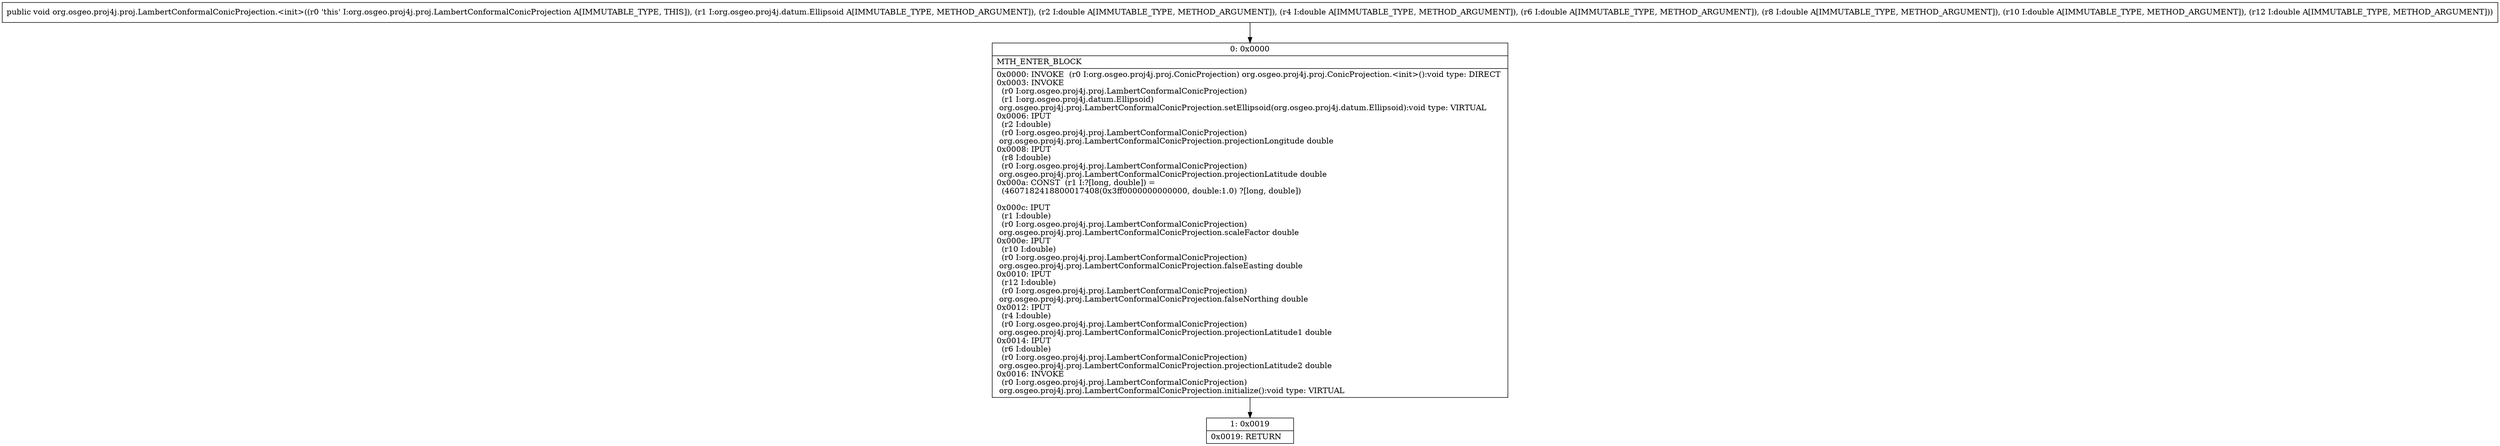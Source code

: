 digraph "CFG fororg.osgeo.proj4j.proj.LambertConformalConicProjection.\<init\>(Lorg\/osgeo\/proj4j\/datum\/Ellipsoid;DDDDDD)V" {
Node_0 [shape=record,label="{0\:\ 0x0000|MTH_ENTER_BLOCK\l|0x0000: INVOKE  (r0 I:org.osgeo.proj4j.proj.ConicProjection) org.osgeo.proj4j.proj.ConicProjection.\<init\>():void type: DIRECT \l0x0003: INVOKE  \l  (r0 I:org.osgeo.proj4j.proj.LambertConformalConicProjection)\l  (r1 I:org.osgeo.proj4j.datum.Ellipsoid)\l org.osgeo.proj4j.proj.LambertConformalConicProjection.setEllipsoid(org.osgeo.proj4j.datum.Ellipsoid):void type: VIRTUAL \l0x0006: IPUT  \l  (r2 I:double)\l  (r0 I:org.osgeo.proj4j.proj.LambertConformalConicProjection)\l org.osgeo.proj4j.proj.LambertConformalConicProjection.projectionLongitude double \l0x0008: IPUT  \l  (r8 I:double)\l  (r0 I:org.osgeo.proj4j.proj.LambertConformalConicProjection)\l org.osgeo.proj4j.proj.LambertConformalConicProjection.projectionLatitude double \l0x000a: CONST  (r1 I:?[long, double]) = \l  (4607182418800017408(0x3ff0000000000000, double:1.0) ?[long, double])\l \l0x000c: IPUT  \l  (r1 I:double)\l  (r0 I:org.osgeo.proj4j.proj.LambertConformalConicProjection)\l org.osgeo.proj4j.proj.LambertConformalConicProjection.scaleFactor double \l0x000e: IPUT  \l  (r10 I:double)\l  (r0 I:org.osgeo.proj4j.proj.LambertConformalConicProjection)\l org.osgeo.proj4j.proj.LambertConformalConicProjection.falseEasting double \l0x0010: IPUT  \l  (r12 I:double)\l  (r0 I:org.osgeo.proj4j.proj.LambertConformalConicProjection)\l org.osgeo.proj4j.proj.LambertConformalConicProjection.falseNorthing double \l0x0012: IPUT  \l  (r4 I:double)\l  (r0 I:org.osgeo.proj4j.proj.LambertConformalConicProjection)\l org.osgeo.proj4j.proj.LambertConformalConicProjection.projectionLatitude1 double \l0x0014: IPUT  \l  (r6 I:double)\l  (r0 I:org.osgeo.proj4j.proj.LambertConformalConicProjection)\l org.osgeo.proj4j.proj.LambertConformalConicProjection.projectionLatitude2 double \l0x0016: INVOKE  \l  (r0 I:org.osgeo.proj4j.proj.LambertConformalConicProjection)\l org.osgeo.proj4j.proj.LambertConformalConicProjection.initialize():void type: VIRTUAL \l}"];
Node_1 [shape=record,label="{1\:\ 0x0019|0x0019: RETURN   \l}"];
MethodNode[shape=record,label="{public void org.osgeo.proj4j.proj.LambertConformalConicProjection.\<init\>((r0 'this' I:org.osgeo.proj4j.proj.LambertConformalConicProjection A[IMMUTABLE_TYPE, THIS]), (r1 I:org.osgeo.proj4j.datum.Ellipsoid A[IMMUTABLE_TYPE, METHOD_ARGUMENT]), (r2 I:double A[IMMUTABLE_TYPE, METHOD_ARGUMENT]), (r4 I:double A[IMMUTABLE_TYPE, METHOD_ARGUMENT]), (r6 I:double A[IMMUTABLE_TYPE, METHOD_ARGUMENT]), (r8 I:double A[IMMUTABLE_TYPE, METHOD_ARGUMENT]), (r10 I:double A[IMMUTABLE_TYPE, METHOD_ARGUMENT]), (r12 I:double A[IMMUTABLE_TYPE, METHOD_ARGUMENT])) }"];
MethodNode -> Node_0;
Node_0 -> Node_1;
}

